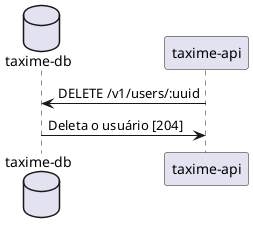@startuml Fluxo de deleção de usuário
database "taxime-db"
"taxime-api" -> "taxime-db" : DELETE /v1/users/:uuid
"taxime-db"  -> "taxime-api" : Deleta o usuário [204]
@enduml